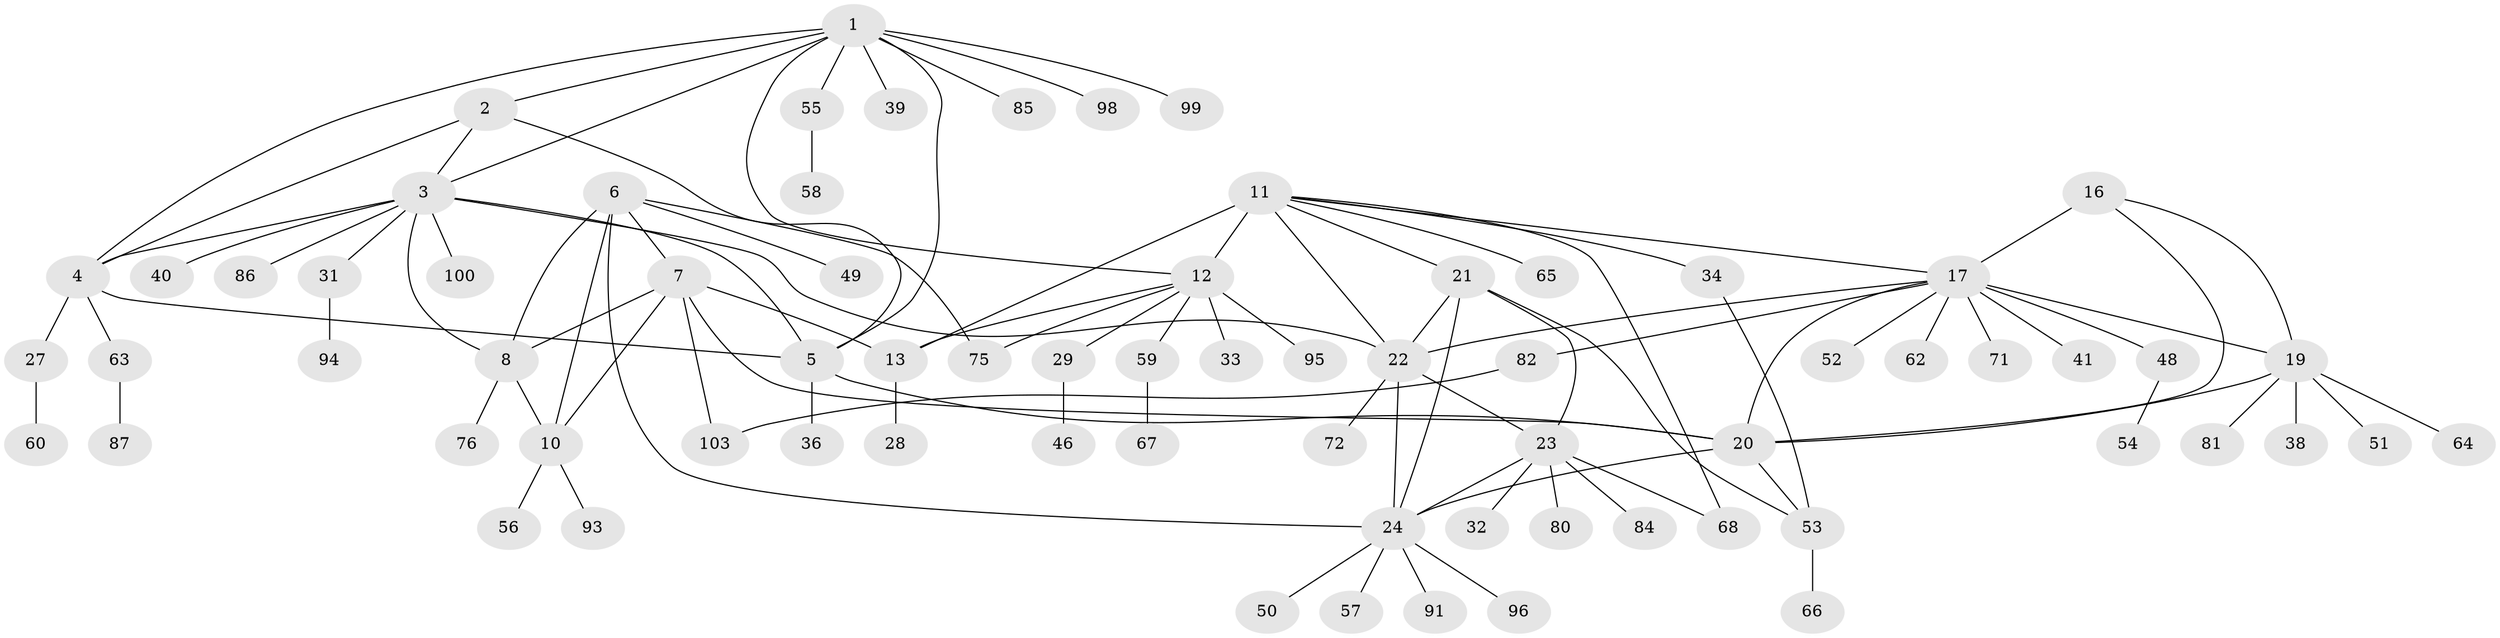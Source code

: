 // original degree distribution, {11: 0.009708737864077669, 4: 0.019417475728155338, 10: 0.009708737864077669, 6: 0.04854368932038835, 7: 0.02912621359223301, 8: 0.04854368932038835, 5: 0.038834951456310676, 9: 0.04854368932038835, 1: 0.5242718446601942, 3: 0.04854368932038835, 2: 0.17475728155339806}
// Generated by graph-tools (version 1.1) at 2025/42/03/06/25 10:42:09]
// undirected, 73 vertices, 101 edges
graph export_dot {
graph [start="1"]
  node [color=gray90,style=filled];
  1 [super="+73"];
  2;
  3 [super="+69"];
  4;
  5 [super="+83"];
  6 [super="+26"];
  7 [super="+70"];
  8 [super="+9"];
  10;
  11 [super="+15"];
  12 [super="+14"];
  13 [super="+90"];
  16 [super="+45"];
  17 [super="+18"];
  19 [super="+101"];
  20 [super="+42"];
  21 [super="+44"];
  22 [super="+30"];
  23 [super="+79"];
  24 [super="+25"];
  27 [super="+43"];
  28 [super="+35"];
  29 [super="+37"];
  31;
  32;
  33;
  34 [super="+88"];
  36;
  38;
  39 [super="+47"];
  40;
  41;
  46;
  48;
  49 [super="+74"];
  50 [super="+61"];
  51;
  52;
  53 [super="+78"];
  54;
  55;
  56 [super="+89"];
  57;
  58;
  59;
  60;
  62;
  63 [super="+92"];
  64;
  65;
  66;
  67;
  68;
  71;
  72 [super="+102"];
  75;
  76 [super="+77"];
  80;
  81;
  82 [super="+97"];
  84;
  85;
  86;
  87;
  91;
  93;
  94;
  95;
  96;
  98;
  99;
  100;
  103;
  1 -- 2;
  1 -- 3;
  1 -- 4;
  1 -- 5;
  1 -- 12;
  1 -- 39;
  1 -- 55;
  1 -- 85;
  1 -- 98;
  1 -- 99;
  2 -- 3;
  2 -- 4;
  2 -- 5;
  3 -- 4;
  3 -- 5;
  3 -- 22;
  3 -- 31;
  3 -- 40;
  3 -- 86;
  3 -- 100;
  3 -- 8;
  4 -- 5;
  4 -- 27;
  4 -- 63;
  5 -- 20;
  5 -- 36;
  6 -- 7;
  6 -- 8 [weight=2];
  6 -- 10;
  6 -- 49;
  6 -- 75;
  6 -- 24;
  7 -- 8 [weight=2];
  7 -- 10;
  7 -- 13;
  7 -- 20;
  7 -- 103;
  8 -- 10 [weight=2];
  8 -- 76;
  10 -- 56;
  10 -- 93;
  11 -- 12 [weight=4];
  11 -- 13 [weight=2];
  11 -- 22;
  11 -- 34;
  11 -- 65;
  11 -- 68;
  11 -- 21;
  11 -- 17;
  12 -- 13 [weight=2];
  12 -- 29;
  12 -- 33;
  12 -- 59;
  12 -- 75;
  12 -- 95;
  13 -- 28;
  16 -- 17 [weight=2];
  16 -- 19;
  16 -- 20;
  17 -- 19 [weight=2];
  17 -- 20 [weight=2];
  17 -- 22;
  17 -- 82;
  17 -- 71;
  17 -- 41;
  17 -- 48;
  17 -- 52;
  17 -- 62;
  19 -- 20;
  19 -- 38;
  19 -- 51;
  19 -- 64;
  19 -- 81;
  20 -- 53;
  20 -- 24;
  21 -- 22;
  21 -- 23;
  21 -- 24 [weight=2];
  21 -- 53;
  22 -- 23;
  22 -- 24 [weight=2];
  22 -- 72;
  23 -- 24 [weight=2];
  23 -- 32;
  23 -- 68;
  23 -- 80;
  23 -- 84;
  24 -- 50;
  24 -- 57;
  24 -- 91;
  24 -- 96;
  27 -- 60;
  29 -- 46;
  31 -- 94;
  34 -- 53;
  48 -- 54;
  53 -- 66;
  55 -- 58;
  59 -- 67;
  63 -- 87;
  82 -- 103;
}
